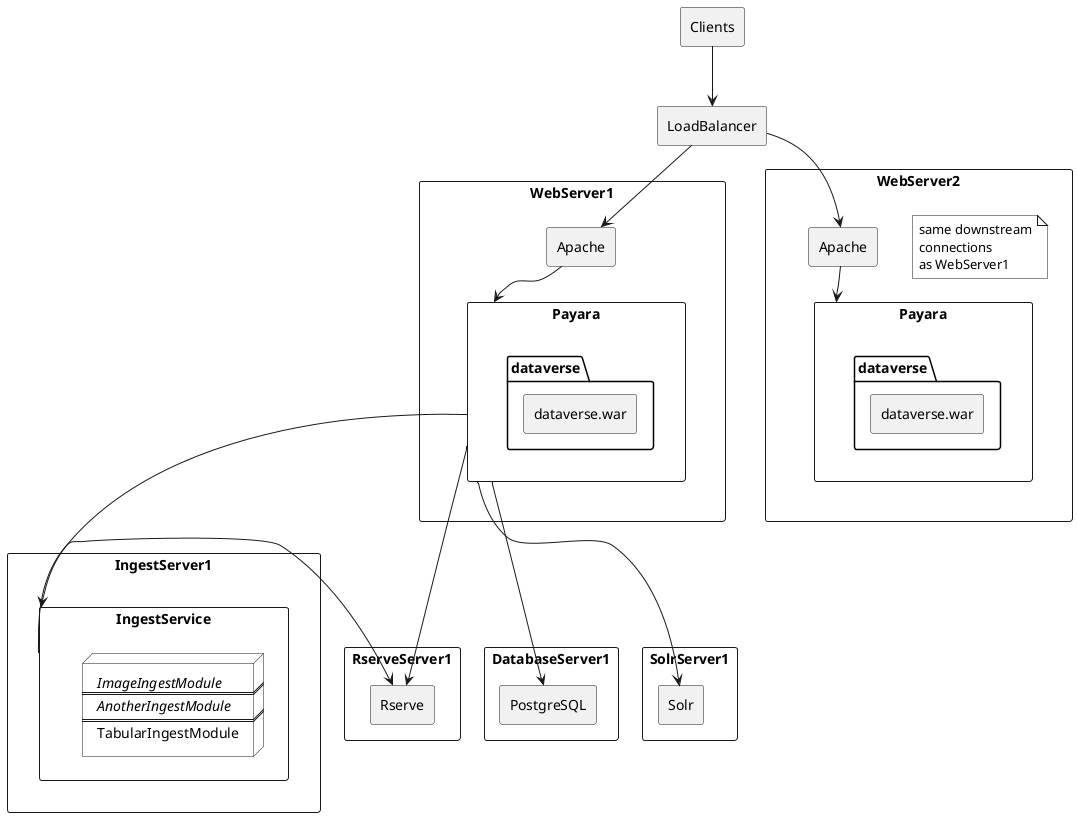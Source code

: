 //http://plantuml.com/rectangle.html#Component
@startuml
'left to right direction
top to bottom direction
'skinparam defaultFontName Arial Black
'skinparam linetype ortho
'skinparam linetype polyline

rectangle "Clients" {
}

rectangle "LoadBalancer" {
}

rectangle "WebServer1" {
  rectangle "Apache" as "Apache1" {
  }
  rectangle "Payara" as "Payara1" {
    rectangle "dataverse.war" as dataverse.war1 {
    }
  }
  Apache1 --> Payara1
}

'/'
rectangle "WebServer2" {
  rectangle "Apache" as "Apache2" {
  }
  rectangle "Payara" as "Payara2" {
    rectangle "dataverse.war" as dataverse.war2 {
    }
  }
  Apache2 --> Payara2
  note "same downstream\nconnections\nas WebServer1" as ws2note #white
}
''/

rectangle "DatabaseServer1" {
  rectangle "PostgreSQL" {
  }
}

rectangle "SolrServer1" {
  rectangle "Solr" {
  }
}

rectangle "RserveServer1" {
  rectangle "Rserve" {
  }
} 

'rectangle IngestServer1 {
'rectangle Foo {
rectangle "IngestServer1" {
  rectangle "IngestService" {
  node node #white [
    <i>ImageIngestModule
    ====
    <i>AnotherIngestModule
    ====
    TabularIngestModule
  ]
} 

Clients --> LoadBalancer

LoadBalancer --> Apache1
LoadBalancer --> Apache2

WebServer1 -[hidden]> WebServer2

'Payara1 --> DatabaseServer1
Payara1 --> PostgreSQL
'Payara2 --> DatabaseServer1

'Payara1 --> SolrServer1
Payara1 --> Solr
'Payara2 --> SolrServer1 

'Payara1 --> RserveServer1
Payara1 --> Rserve
'Payara2 --> RserveServer1

Payara1 --> IngestService
'Payara2 --> IngestService
'Payara1 --> "IngestServer1"

IngestService -> Rserve

@enduml

